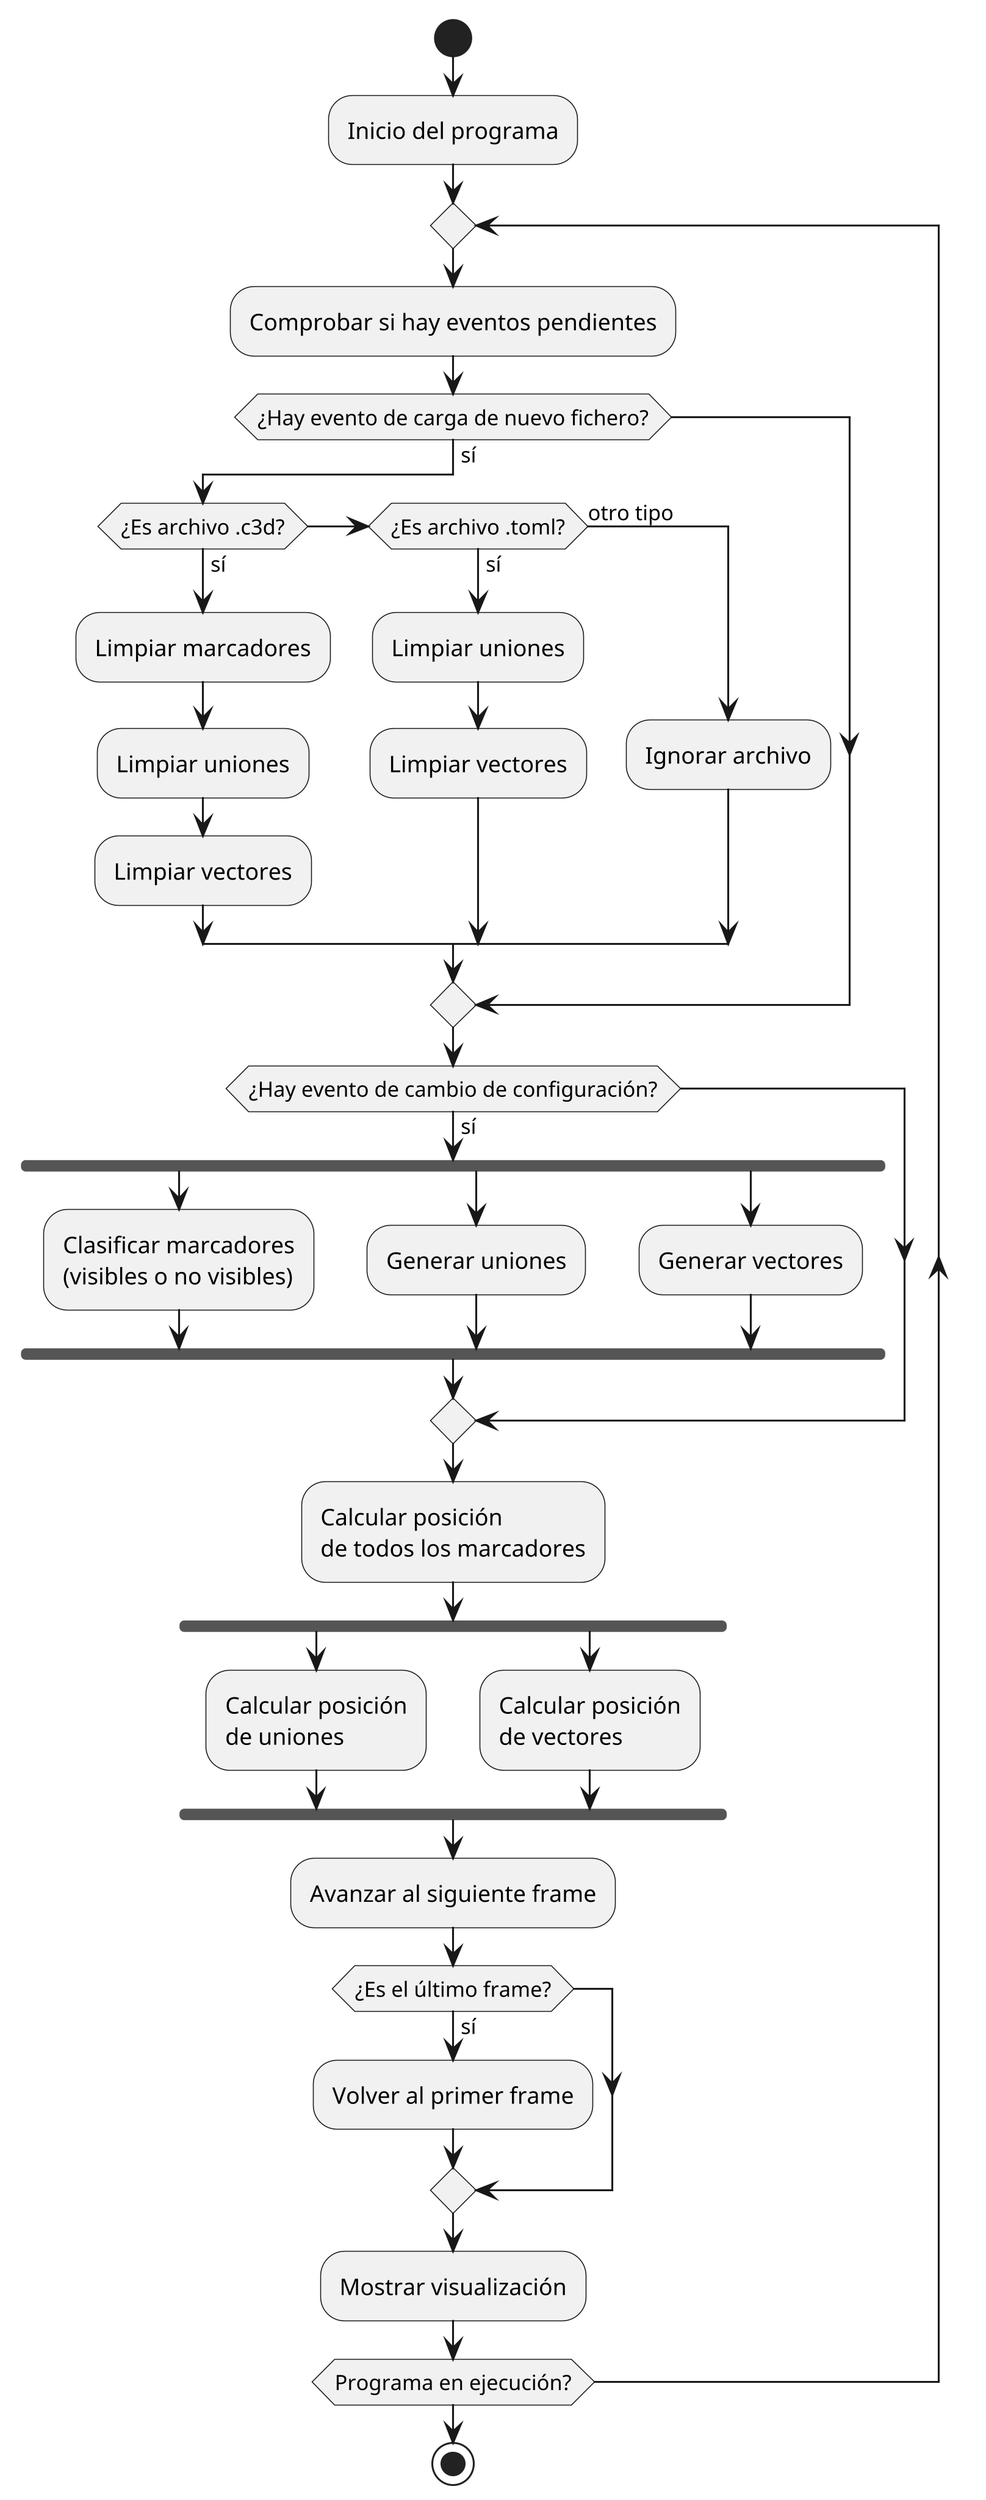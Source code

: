 @startuml general
skinparam Dpi 300
' !theme plain
' skinparam ActivityBackgroundColor LightSkyBlue
' skinparam ActivityBorderColor Black
' skinparam ArrowColor DarkBlue

start

:Inicio del programa;

repeat
  :Comprobar si hay eventos pendientes;
  
  if (¿Hay evento de carga de nuevo fichero?) then (sí)
    if (¿Es archivo .c3d?) then (sí)
      :Limpiar marcadores;
      :Limpiar uniones;
      :Limpiar vectores;
    elseif (¿Es archivo .toml?) then (sí)
      :Limpiar uniones;
      :Limpiar vectores;
    else (otro tipo)
      :Ignorar archivo;
    endif
  endif
  
  if (¿Hay evento de cambio de configuración?) then (sí)
    fork
      :Clasificar marcadores\n(visibles o no visibles);
    fork again
      :Generar uniones;
    fork again
      :Generar vectores;
    end fork
  endif
  
  ' Procesamiento de frames en cada iteración
  :Calcular posición\nde todos los marcadores;
  fork
    :Calcular posición\nde uniones;
  fork again
    :Calcular posición\nde vectores;
  end fork
  
  :Avanzar al siguiente frame;
  
  if (¿Es el último frame?) then (sí)
    :Volver al primer frame;
  endif
  
  :Mostrar visualización;

repeat while (Programa en ejecución?)
stop
@enduml